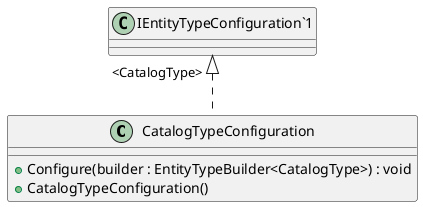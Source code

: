 @startuml CatalogTypeConfiguration
class CatalogTypeConfiguration  {
    + Configure(builder : EntityTypeBuilder<CatalogType>) : void
    + CatalogTypeConfiguration()
}
"IEntityTypeConfiguration`1" "<CatalogType>" <|.. CatalogTypeConfiguration
@enduml